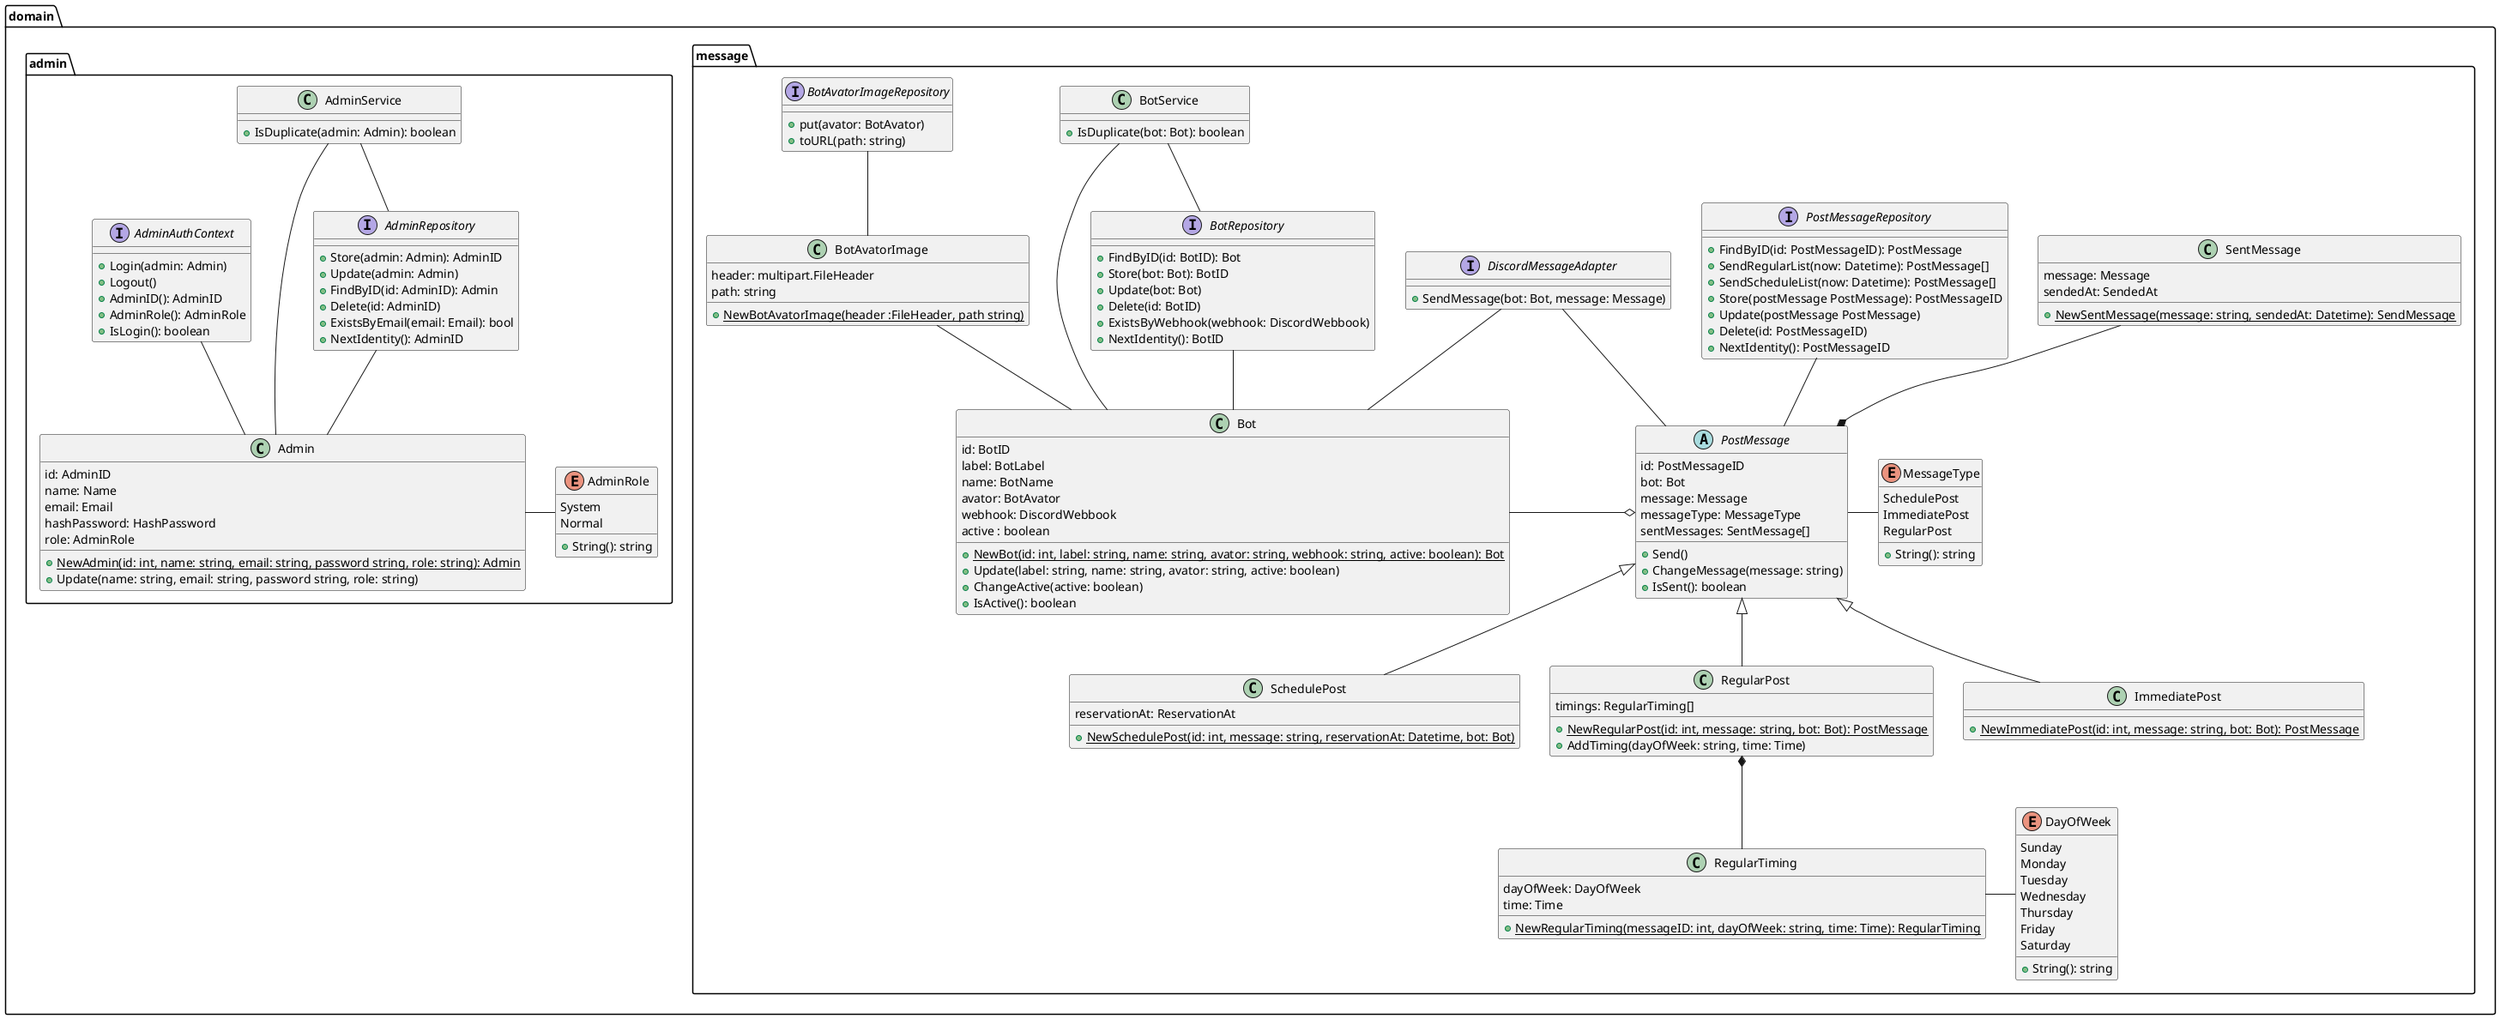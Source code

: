 @startuml class

package domain {
    package message {
        class Bot {
            id: BotID
            label: BotLabel
            name: BotName
            avator: BotAvator
            webhook: DiscordWebbook
            active : boolean
            + {static} NewBot(id: int, label: string, name: string, avator: string, webhook: string, active: boolean): Bot
            + Update(label: string, name: string, avator: string, active: boolean)
            + ChangeActive(active: boolean)
            + IsActive(): boolean
        }

        class BotAvatorImage {
            header: multipart.FileHeader
            path: string
            + {static} NewBotAvatorImage(header :FileHeader, path string)
        }

        abstract PostMessage {
            id: PostMessageID
            bot: Bot
            message: Message
            messageType: MessageType
            sentMessages: SentMessage[]
            + Send()
            + ChangeMessage(message: string)
            + IsSent(): boolean
        }

        enum MessageType {
            SchedulePost
            ImmediatePost
            RegularPost
            + String(): string
        }

        class SchedulePost {
            reservationAt: ReservationAt
            + {static} NewSchedulePost(id: int, message: string, reservationAt: Datetime, bot: Bot)
        }

        class RegularPost {
            timings: RegularTiming[]
            + {static} NewRegularPost(id: int, message: string, bot: Bot): PostMessage
            + AddTiming(dayOfWeek: string, time: Time)
        }

        class ImmediatePost {
            + {static} NewImmediatePost(id: int, message: string, bot: Bot): PostMessage
        }

        class RegularTiming {
            dayOfWeek: DayOfWeek
            time: Time
            + {static} NewRegularTiming(messageID: int, dayOfWeek: string, time: Time): RegularTiming
        }

        enum DayOfWeek {
            Sunday
            Monday
            Tuesday
            Wednesday
            Thursday
            Friday
            Saturday
            + String(): string
        }

        class SentMessage {
            message: Message
            sendedAt: SendedAt
            + {static} NewSentMessage(message: string, sendedAt: Datetime): SendMessage
        }

        class BotService {
            + IsDuplicate(bot: Bot): boolean
        }

        interface BotRepository {
            + FindByID(id: BotID): Bot
            + Store(bot: Bot): BotID
            + Update(bot: Bot)
            + Delete(id: BotID)
            + ExistsByWebhook(webhook: DiscordWebbook)
            + NextIdentity(): BotID
        }

        interface BotAvatorImageRepository {
            + put(avator: BotAvator)
            + toURL(path: string)
        }

        interface PostMessageRepository {
            + FindByID(id: PostMessageID): PostMessage
            + SendRegularList(now: Datetime): PostMessage[]
            + SendScheduleList(now: Datetime): PostMessage[]
            + Store(postMessage PostMessage): PostMessageID
            + Update(postMessage PostMessage)
            + Delete(id: PostMessageID)
            + NextIdentity(): PostMessageID
        }

        interface DiscordMessageAdapter {
            + SendMessage(bot: Bot, message: Message)
        }
    }

    package admin {
        class Admin {
            id: AdminID
            name: Name
            email: Email
            hashPassword: HashPassword
            role: AdminRole
            + {static} NewAdmin(id: int, name: string, email: string, password string, role: string): Admin
            + Update(name: string, email: string, password string, role: string)
        }

        enum AdminRole {
            System
            Normal
            + String(): string
        }

        class AdminService {
            + IsDuplicate(admin: Admin): boolean
        }

        interface AdminRepository {
            + Store(admin: Admin): AdminID
            + Update(admin: Admin)
            + FindByID(id: AdminID): Admin
            + Delete(id: AdminID)
            + ExistsByEmail(email: Email): bool
            + NextIdentity(): AdminID
        }

        interface AdminAuthContext {
            + Login(admin: Admin)
            + Logout()
            + AdminID(): AdminID
            + AdminRole(): AdminRole
            + IsLogin(): boolean
        }
    }
}

Bot -o PostMessage
PostMessage - MessageType
SentMessage --* PostMessage
PostMessage <|-- ImmediatePost
PostMessage <|-- SchedulePost
PostMessage <|-- RegularPost
RegularPost *-- RegularTiming
RegularTiming - DayOfWeek
Admin - AdminRole

BotRepository -- Bot
BotAvatorImageRepository -- BotAvatorImage
BotAvatorImage -- Bot
BotService -- BotRepository
BotService -- Bot
DiscordMessageAdapter -- Bot
DiscordMessageAdapter -- PostMessage
PostMessageRepository -- PostMessage
AdminRepository -- Admin
AdminService -- AdminRepository
AdminService -- Admin

AdminAuthContext -- Admin

@enduml
